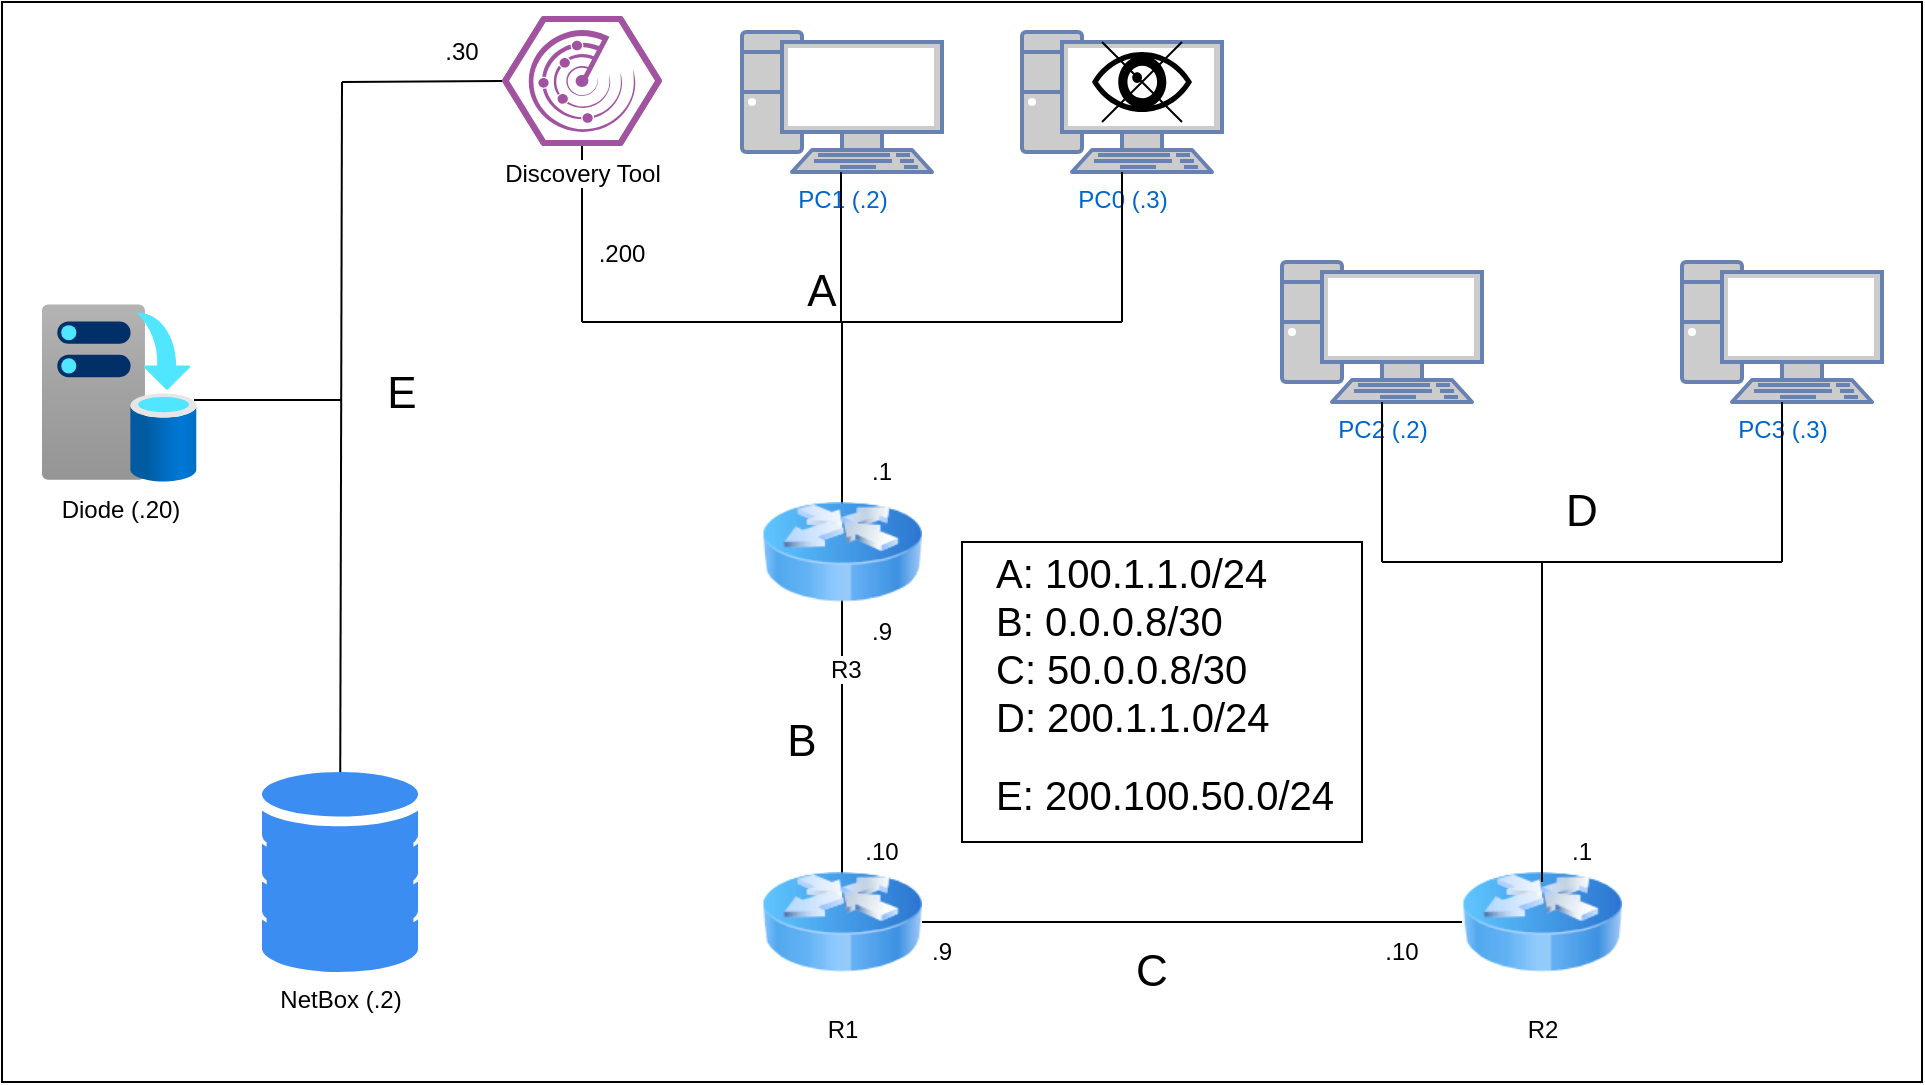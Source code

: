 <mxfile version="26.2.9">
  <diagram name="Pagina-1" id="CBr__7w407gR8dnWAFKo">
    <mxGraphModel dx="987" dy="640" grid="1" gridSize="10" guides="1" tooltips="1" connect="1" arrows="1" fold="1" page="1" pageScale="1" pageWidth="1200" pageHeight="1600" background="#ffffff" math="0" shadow="0">
      <root>
        <mxCell id="0" />
        <mxCell id="1" parent="0" />
        <mxCell id="L6_ceT-LI-nVgmfehx7K-1" value="" style="rounded=0;whiteSpace=wrap;html=1;" parent="1" vertex="1">
          <mxGeometry x="70" y="40" width="960" height="540" as="geometry" />
        </mxCell>
        <mxCell id="dEoeCfEaXkQM4cBBi6JA-56" value="" style="rounded=0;whiteSpace=wrap;html=1;" parent="1" vertex="1">
          <mxGeometry x="550" y="310" width="200" height="150" as="geometry" />
        </mxCell>
        <mxCell id="dEoeCfEaXkQM4cBBi6JA-29" value="" style="endArrow=none;html=1;rounded=0;entryX=0.5;entryY=1;entryDx=0;entryDy=0;entryPerimeter=0;" parent="1" target="dEoeCfEaXkQM4cBBi6JA-24" edge="1">
          <mxGeometry width="50" height="50" relative="1" as="geometry">
            <mxPoint x="360" y="200" as="sourcePoint" />
            <mxPoint x="620" y="260" as="targetPoint" />
          </mxGeometry>
        </mxCell>
        <mxCell id="dEoeCfEaXkQM4cBBi6JA-22" value="" style="endArrow=none;html=1;rounded=0;" parent="1" source="dEoeCfEaXkQM4cBBi6JA-2" edge="1">
          <mxGeometry width="50" height="50" relative="1" as="geometry">
            <mxPoint x="580" y="390" as="sourcePoint" />
            <mxPoint x="490" y="200" as="targetPoint" />
            <Array as="points">
              <mxPoint x="490" y="320" />
            </Array>
          </mxGeometry>
        </mxCell>
        <mxCell id="dEoeCfEaXkQM4cBBi6JA-13" value="" style="endArrow=none;html=1;rounded=0;" parent="1" edge="1">
          <mxGeometry width="50" height="50" relative="1" as="geometry">
            <mxPoint x="510" y="310" as="sourcePoint" />
            <mxPoint x="490" y="490" as="targetPoint" />
            <Array as="points">
              <mxPoint x="490" y="315" />
            </Array>
          </mxGeometry>
        </mxCell>
        <mxCell id="dEoeCfEaXkQM4cBBi6JA-3" value="R1" style="image;html=1;image=img/lib/clip_art/networking/Router_Icon_128x128.png;imageBackground=none;" parent="1" vertex="1">
          <mxGeometry x="450" y="460" width="80" height="80" as="geometry" />
        </mxCell>
        <mxCell id="dEoeCfEaXkQM4cBBi6JA-7" value="R2&lt;div&gt;&lt;br&gt;&lt;/div&gt;" style="image;html=1;image=img/lib/clip_art/networking/Router_Icon_128x128.png" parent="1" vertex="1">
          <mxGeometry x="800" y="460" width="80" height="80" as="geometry" />
        </mxCell>
        <mxCell id="dEoeCfEaXkQM4cBBi6JA-12" value="" style="endArrow=none;html=1;rounded=0;exitX=1;exitY=0.5;exitDx=0;exitDy=0;" parent="1" source="dEoeCfEaXkQM4cBBi6JA-3" target="dEoeCfEaXkQM4cBBi6JA-7" edge="1">
          <mxGeometry width="50" height="50" relative="1" as="geometry">
            <mxPoint x="530" y="410" as="sourcePoint" />
            <mxPoint x="580" y="360" as="targetPoint" />
            <Array as="points">
              <mxPoint x="670" y="500" />
            </Array>
          </mxGeometry>
        </mxCell>
        <mxCell id="dEoeCfEaXkQM4cBBi6JA-16" value=".10" style="text;html=1;align=center;verticalAlign=middle;whiteSpace=wrap;rounded=0;" parent="1" vertex="1">
          <mxGeometry x="480" y="450" width="60" height="30" as="geometry" />
        </mxCell>
        <mxCell id="dEoeCfEaXkQM4cBBi6JA-2" value="&amp;nbsp;R3" style="image;html=1;image=img/lib/clip_art/networking/Router_Icon_128x128.png" parent="1" vertex="1">
          <mxGeometry x="450" y="270" width="80" height="90" as="geometry" />
        </mxCell>
        <mxCell id="dEoeCfEaXkQM4cBBi6JA-17" value=".9" style="text;html=1;align=center;verticalAlign=middle;whiteSpace=wrap;rounded=0;" parent="1" vertex="1">
          <mxGeometry x="510" y="500" width="60" height="30" as="geometry" />
        </mxCell>
        <mxCell id="dEoeCfEaXkQM4cBBi6JA-18" value=".9" style="text;html=1;align=center;verticalAlign=middle;whiteSpace=wrap;rounded=0;" parent="1" vertex="1">
          <mxGeometry x="480" y="340" width="60" height="30" as="geometry" />
        </mxCell>
        <mxCell id="dEoeCfEaXkQM4cBBi6JA-19" value=".10" style="text;html=1;align=center;verticalAlign=middle;whiteSpace=wrap;rounded=0;" parent="1" vertex="1">
          <mxGeometry x="740" y="500" width="60" height="30" as="geometry" />
        </mxCell>
        <mxCell id="dEoeCfEaXkQM4cBBi6JA-20" value="PC1 (.2)" style="fontColor=#0066CC;verticalAlign=top;verticalLabelPosition=bottom;labelPosition=center;align=center;html=1;outlineConnect=0;fillColor=#CCCCCC;strokeColor=#6881B3;gradientColor=none;gradientDirection=north;strokeWidth=2;shape=mxgraph.networks.pc;" parent="1" vertex="1">
          <mxGeometry x="440" y="55" width="100" height="70" as="geometry" />
        </mxCell>
        <mxCell id="dEoeCfEaXkQM4cBBi6JA-23" value="" style="endArrow=none;html=1;rounded=0;" parent="1" edge="1">
          <mxGeometry width="50" height="50" relative="1" as="geometry">
            <mxPoint x="630" y="200" as="sourcePoint" />
            <mxPoint x="490" y="200" as="targetPoint" />
          </mxGeometry>
        </mxCell>
        <mxCell id="dEoeCfEaXkQM4cBBi6JA-24" value="&lt;div&gt;&lt;span style=&quot;background-color: light-dark(#ffffff, var(--ge-dark-color, #121212));&quot;&gt;Discovery Tool&lt;/span&gt;&lt;/div&gt;" style="verticalLabelPosition=bottom;sketch=0;html=1;fillColor=#A153A0;strokeColor=#ffffff;verticalAlign=top;align=center;points=[[0,0.5,0],[0.125,0.25,0],[0.25,0,0],[0.5,0,0],[0.75,0,0],[0.875,0.25,0],[1,0.5,0],[0.875,0.75,0],[0.75,1,0],[0.5,1,0],[0.125,0.75,0]];pointerEvents=1;shape=mxgraph.cisco_safe.compositeIcon;bgIcon=mxgraph.cisco_safe.design.blank_device;resIcon=mxgraph.cisco_safe.design.tetration_agent;" parent="1" vertex="1">
          <mxGeometry x="320" y="47" width="80" height="65" as="geometry" />
        </mxCell>
        <mxCell id="dEoeCfEaXkQM4cBBi6JA-28" value="" style="endArrow=none;html=1;rounded=0;" parent="1" edge="1">
          <mxGeometry width="50" height="50" relative="1" as="geometry">
            <mxPoint x="360" y="200" as="sourcePoint" />
            <mxPoint x="490" y="200" as="targetPoint" />
          </mxGeometry>
        </mxCell>
        <mxCell id="dEoeCfEaXkQM4cBBi6JA-31" value="&lt;font style=&quot;font-size: 22px;&quot;&gt;&lt;font&gt;A&lt;/font&gt;&lt;/font&gt;" style="text;html=1;align=center;verticalAlign=middle;whiteSpace=wrap;rounded=0;" parent="1" vertex="1">
          <mxGeometry x="450" y="170" width="60" height="30" as="geometry" />
        </mxCell>
        <mxCell id="dEoeCfEaXkQM4cBBi6JA-32" value="&lt;font style=&quot;font-size: 22px;&quot;&gt;&lt;font&gt;B&lt;/font&gt;&lt;/font&gt;" style="text;html=1;align=center;verticalAlign=middle;whiteSpace=wrap;rounded=0;" parent="1" vertex="1">
          <mxGeometry x="440" y="395" width="60" height="30" as="geometry" />
        </mxCell>
        <mxCell id="dEoeCfEaXkQM4cBBi6JA-33" value="&lt;font style=&quot;font-size: 22px;&quot;&gt;&lt;font&gt;C&lt;/font&gt;&lt;/font&gt;" style="text;html=1;align=center;verticalAlign=middle;whiteSpace=wrap;rounded=0;" parent="1" vertex="1">
          <mxGeometry x="615" y="510" width="60" height="30" as="geometry" />
        </mxCell>
        <mxCell id="dEoeCfEaXkQM4cBBi6JA-34" value="&lt;span style=&quot;background-color: light-dark(#ffffff, var(--ge-dark-color, #121212));&quot;&gt;PC2&lt;span style=&quot;caret-color: rgba(0, 0, 0, 0); color: rgba(0, 0, 0, 0); font-family: monospace; font-size: 0px; text-align: start;&quot;&gt;%3CmxGraphModel%3E%3Croot%3E%3CmxCell%20id%3D%220%22%2F%3E%3CmxCell%20id%3D%221%22%20parent%3D%220%22%2F%3E%3CmxCell%20id%3D%222%22%20value%3D%22PC1%20(.2)%22%20style%3D%22fontColor%3D%230066CC%3BverticalAlign%3Dtop%3BverticalLabelPosition%3Dbottom%3BlabelPosition%3Dcenter%3Balign%3Dcenter%3Bhtml%3D1%3BoutlineConnect%3D0%3BfillColor%3D%23CCCCCC%3BstrokeColor%3D%236881B3%3BgradientColor%3Dnone%3BgradientDirection%3Dnorth%3BstrokeWidth%3D2%3Bshape%3Dmxgraph.networks.pc%3B%22%20vertex%3D%221%22%20parent%3D%221%22%3E%3CmxGeometry%20x%3D%22510%22%20y%3D%2250%22%20width%3D%22100%22%20height%3D%2270%22%20as%3D%22geometry%22%2F%3E%3C%2FmxCell%3E%3C%2Froot%3E%3C%2FmxGraphModel%3E&lt;/span&gt;&amp;nbsp;(.2)&lt;/span&gt;" style="fontColor=#0066CC;verticalAlign=top;verticalLabelPosition=bottom;labelPosition=center;align=center;html=1;outlineConnect=0;fillColor=#CCCCCC;strokeColor=#6881B3;gradientColor=none;gradientDirection=north;strokeWidth=2;shape=mxgraph.networks.pc;" parent="1" vertex="1">
          <mxGeometry x="710" y="170" width="100" height="70" as="geometry" />
        </mxCell>
        <mxCell id="dEoeCfEaXkQM4cBBi6JA-35" value="&lt;span style=&quot;background-color: rgb(255, 255, 255);&quot;&gt;PC3 (.3)&lt;/span&gt;" style="fontColor=#0066CC;verticalAlign=top;verticalLabelPosition=bottom;labelPosition=center;align=center;html=1;outlineConnect=0;fillColor=#CCCCCC;strokeColor=#6881B3;gradientColor=none;gradientDirection=north;strokeWidth=2;shape=mxgraph.networks.pc;" parent="1" vertex="1">
          <mxGeometry x="910" y="170" width="100" height="70" as="geometry" />
        </mxCell>
        <mxCell id="dEoeCfEaXkQM4cBBi6JA-36" value="" style="endArrow=none;html=1;rounded=0;exitX=0.5;exitY=0.25;exitDx=0;exitDy=0;exitPerimeter=0;" parent="1" source="dEoeCfEaXkQM4cBBi6JA-7" edge="1">
          <mxGeometry width="50" height="50" relative="1" as="geometry">
            <mxPoint x="570" y="310" as="sourcePoint" />
            <mxPoint x="840" y="320" as="targetPoint" />
          </mxGeometry>
        </mxCell>
        <mxCell id="dEoeCfEaXkQM4cBBi6JA-37" value="" style="endArrow=none;html=1;rounded=0;" parent="1" edge="1">
          <mxGeometry width="50" height="50" relative="1" as="geometry">
            <mxPoint x="760" y="320" as="sourcePoint" />
            <mxPoint x="960" y="320" as="targetPoint" />
          </mxGeometry>
        </mxCell>
        <mxCell id="dEoeCfEaXkQM4cBBi6JA-38" value="" style="endArrow=none;html=1;rounded=0;entryX=0.5;entryY=1;entryDx=0;entryDy=0;entryPerimeter=0;" parent="1" target="dEoeCfEaXkQM4cBBi6JA-34" edge="1">
          <mxGeometry width="50" height="50" relative="1" as="geometry">
            <mxPoint x="760" y="320" as="sourcePoint" />
            <mxPoint x="620" y="260" as="targetPoint" />
          </mxGeometry>
        </mxCell>
        <mxCell id="dEoeCfEaXkQM4cBBi6JA-39" value="" style="endArrow=none;html=1;rounded=0;" parent="1" target="dEoeCfEaXkQM4cBBi6JA-35" edge="1">
          <mxGeometry width="50" height="50" relative="1" as="geometry">
            <mxPoint x="960" y="320" as="sourcePoint" />
            <mxPoint x="620" y="260" as="targetPoint" />
          </mxGeometry>
        </mxCell>
        <mxCell id="dEoeCfEaXkQM4cBBi6JA-40" value="&lt;span style=&quot;font-size: 22px;&quot;&gt;D&lt;/span&gt;" style="text;html=1;align=center;verticalAlign=middle;whiteSpace=wrap;rounded=0;" parent="1" vertex="1">
          <mxGeometry x="830" y="280" width="60" height="30" as="geometry" />
        </mxCell>
        <mxCell id="dEoeCfEaXkQM4cBBi6JA-42" value=".1" style="text;html=1;align=center;verticalAlign=middle;whiteSpace=wrap;rounded=0;" parent="1" vertex="1">
          <mxGeometry x="480" y="260" width="60" height="30" as="geometry" />
        </mxCell>
        <mxCell id="dEoeCfEaXkQM4cBBi6JA-43" value=".1" style="text;html=1;align=center;verticalAlign=middle;whiteSpace=wrap;rounded=0;" parent="1" vertex="1">
          <mxGeometry x="830" y="450" width="60" height="30" as="geometry" />
        </mxCell>
        <mxCell id="dEoeCfEaXkQM4cBBi6JA-44" value="Diode (.20)" style="image;aspect=fixed;html=1;points=[];align=center;fontSize=12;image=img/lib/azure2/azure_stack/Infrastructure_Backup.svg;" parent="1" vertex="1">
          <mxGeometry x="90" y="191" width="77.39" height="89" as="geometry" />
        </mxCell>
        <mxCell id="dEoeCfEaXkQM4cBBi6JA-45" value=".200" style="text;html=1;align=center;verticalAlign=middle;whiteSpace=wrap;rounded=0;" parent="1" vertex="1">
          <mxGeometry x="350" y="151" width="60" height="30" as="geometry" />
        </mxCell>
        <mxCell id="dEoeCfEaXkQM4cBBi6JA-46" value="NetBox (.2)" style="sketch=0;html=1;aspect=fixed;strokeColor=none;shadow=0;fillColor=#3B8DF1;verticalAlign=top;labelPosition=center;verticalLabelPosition=bottom;shape=mxgraph.gcp2.database_2" parent="1" vertex="1">
          <mxGeometry x="200" y="425" width="78" height="100" as="geometry" />
        </mxCell>
        <mxCell id="dEoeCfEaXkQM4cBBi6JA-48" value="" style="endArrow=none;html=1;rounded=0;" parent="1" source="dEoeCfEaXkQM4cBBi6JA-46" edge="1">
          <mxGeometry width="50" height="50" relative="1" as="geometry">
            <mxPoint x="240" y="410" as="sourcePoint" />
            <mxPoint x="240" y="80" as="targetPoint" />
          </mxGeometry>
        </mxCell>
        <mxCell id="dEoeCfEaXkQM4cBBi6JA-49" value="" style="endArrow=none;html=1;rounded=0;exitX=0.982;exitY=0.539;exitDx=0;exitDy=0;exitPerimeter=0;" parent="1" source="dEoeCfEaXkQM4cBBi6JA-44" edge="1">
          <mxGeometry width="50" height="50" relative="1" as="geometry">
            <mxPoint x="570" y="300" as="sourcePoint" />
            <mxPoint x="240" y="239" as="targetPoint" />
          </mxGeometry>
        </mxCell>
        <mxCell id="dEoeCfEaXkQM4cBBi6JA-50" value="" style="endArrow=none;html=1;rounded=0;entryX=0;entryY=0.5;entryDx=0;entryDy=0;entryPerimeter=0;" parent="1" target="dEoeCfEaXkQM4cBBi6JA-24" edge="1">
          <mxGeometry width="50" height="50" relative="1" as="geometry">
            <mxPoint x="240" y="80" as="sourcePoint" />
            <mxPoint x="620" y="290" as="targetPoint" />
          </mxGeometry>
        </mxCell>
        <mxCell id="dEoeCfEaXkQM4cBBi6JA-51" value=".30" style="text;html=1;align=center;verticalAlign=middle;whiteSpace=wrap;rounded=0;" parent="1" vertex="1">
          <mxGeometry x="270" y="50" width="60" height="30" as="geometry" />
        </mxCell>
        <mxCell id="dEoeCfEaXkQM4cBBi6JA-53" value="&lt;font style=&quot;font-size: 20px;&quot;&gt;A: 100.1.1.0/24&lt;/font&gt;&lt;div style=&quot;&quot;&gt;&lt;font style=&quot;font-size: 20px;&quot;&gt;B: 0.0.0.8/30&lt;/font&gt;&lt;/div&gt;&lt;div style=&quot;&quot;&gt;&lt;font style=&quot;font-size: 20px;&quot;&gt;C: 50.0.0.8/30&lt;/font&gt;&lt;/div&gt;&lt;div style=&quot;&quot;&gt;&lt;font style=&quot;font-size: 20px;&quot;&gt;D: 200.1.1.0/24&lt;/font&gt;&lt;/div&gt;&lt;div style=&quot;&quot;&gt;&lt;br&gt;&lt;/div&gt;&lt;div style=&quot;&quot;&gt;&lt;span style=&quot;font-size: 20px;&quot;&gt;E: 200.100.50.0/24&lt;/span&gt;&lt;/div&gt;&lt;div style=&quot;&quot;&gt;&lt;font style=&quot;font-size: 20px;&quot;&gt;&lt;br&gt;&lt;/font&gt;&lt;/div&gt;&lt;div style=&quot;&quot;&gt;&lt;font style=&quot;font-size: 20px;&quot;&gt;&amp;nbsp; &amp;nbsp;&amp;nbsp;&lt;/font&gt;&lt;/div&gt;" style="text;html=1;align=left;verticalAlign=middle;whiteSpace=wrap;rounded=0;" parent="1" vertex="1">
          <mxGeometry x="565" y="390" width="180" height="30" as="geometry" />
        </mxCell>
        <mxCell id="JUiCasfZ1HUwDQ3N_UJ4-1" value="PC0 (.3)" style="fontColor=#0066CC;verticalAlign=top;verticalLabelPosition=bottom;labelPosition=center;align=center;html=1;outlineConnect=0;fillColor=#CCCCCC;strokeColor=#6881B3;gradientColor=none;gradientDirection=north;strokeWidth=2;shape=mxgraph.networks.pc;" parent="1" vertex="1">
          <mxGeometry x="580" y="55" width="100" height="70" as="geometry" />
        </mxCell>
        <mxCell id="JUiCasfZ1HUwDQ3N_UJ4-4" value="" style="shape=mxgraph.signs.healthcare.eye;html=1;pointerEvents=1;fillColor=#000000;strokeColor=none;verticalLabelPosition=bottom;verticalAlign=top;align=center;" parent="1" vertex="1">
          <mxGeometry x="615" y="65" width="50" height="30" as="geometry" />
        </mxCell>
        <mxCell id="JUiCasfZ1HUwDQ3N_UJ4-8" value="" style="shape=mxgraph.sysml.x;" parent="1" vertex="1">
          <mxGeometry x="620" y="60" width="40" height="40" as="geometry" />
        </mxCell>
        <mxCell id="JUiCasfZ1HUwDQ3N_UJ4-9" value="" style="endArrow=none;html=1;rounded=0;exitX=0.5;exitY=1;exitDx=0;exitDy=0;" parent="1" edge="1">
          <mxGeometry width="50" height="50" relative="1" as="geometry">
            <mxPoint x="489.5" y="200" as="sourcePoint" />
            <mxPoint x="489.5" y="125" as="targetPoint" />
          </mxGeometry>
        </mxCell>
        <mxCell id="JUiCasfZ1HUwDQ3N_UJ4-13" value="" style="endArrow=none;html=1;rounded=0;" parent="1" target="JUiCasfZ1HUwDQ3N_UJ4-1" edge="1">
          <mxGeometry width="50" height="50" relative="1" as="geometry">
            <mxPoint x="630" y="200" as="sourcePoint" />
            <mxPoint x="590" y="280" as="targetPoint" />
          </mxGeometry>
        </mxCell>
        <mxCell id="rlMj6IMS5fZHm5kFTT3A-1" value="&lt;font style=&quot;font-size: 22px;&quot;&gt;&lt;font&gt;E&lt;/font&gt;&lt;/font&gt;" style="text;html=1;align=center;verticalAlign=middle;whiteSpace=wrap;rounded=0;" vertex="1" parent="1">
          <mxGeometry x="240" y="220.5" width="60" height="30" as="geometry" />
        </mxCell>
      </root>
    </mxGraphModel>
  </diagram>
</mxfile>
